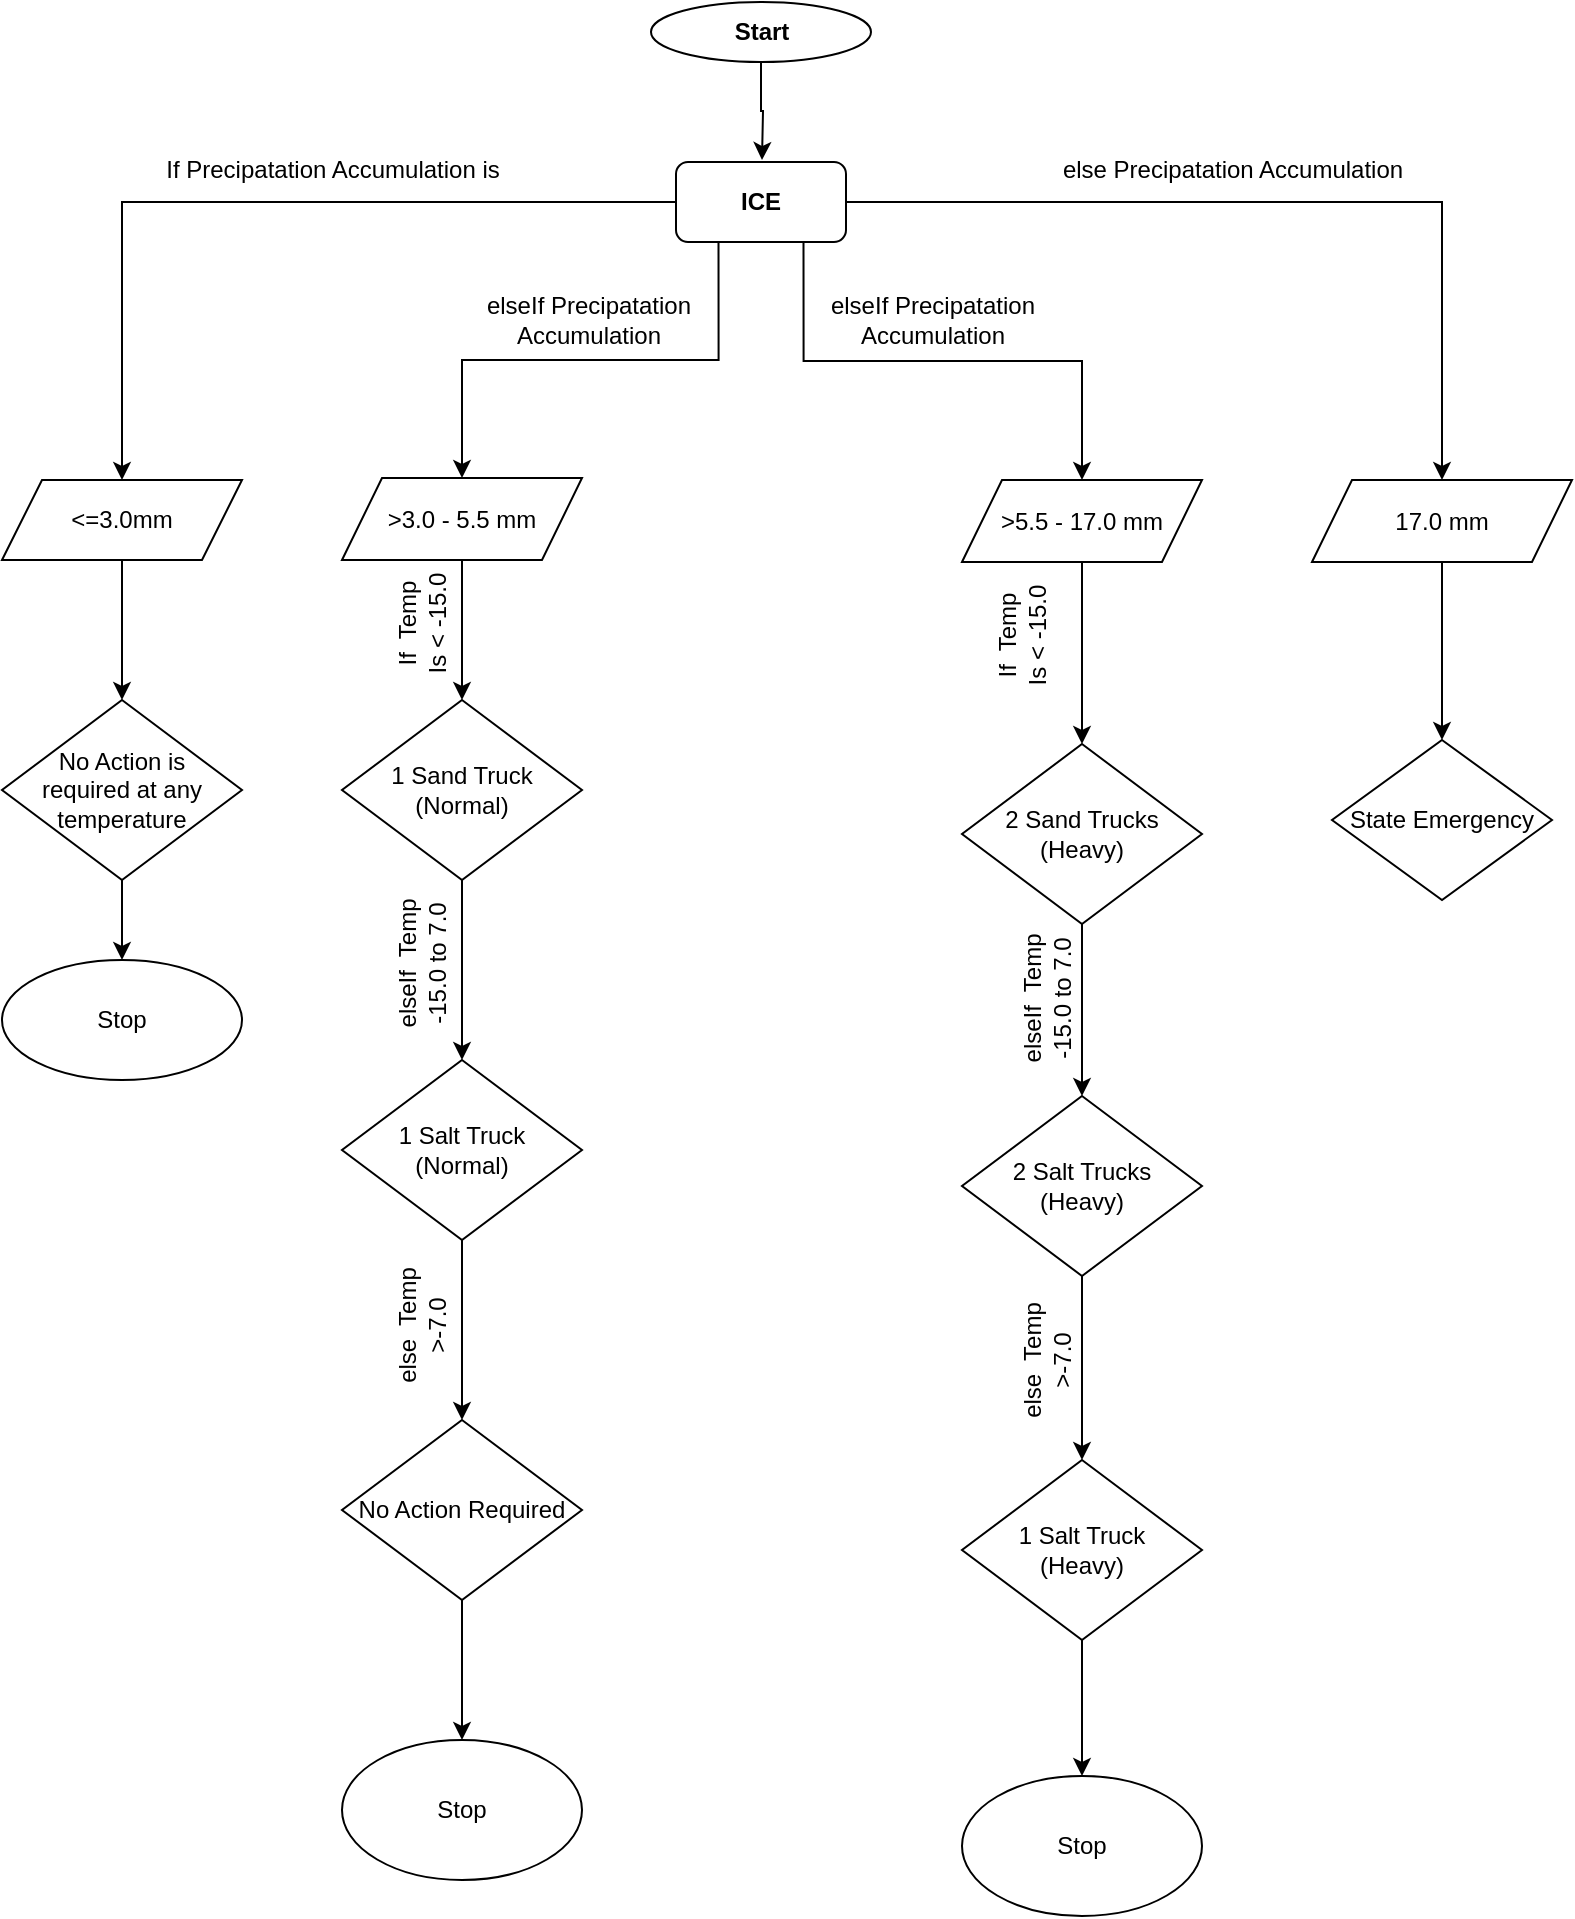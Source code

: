<mxfile version="20.8.16" type="device"><diagram name="Page-1" id="Esydzy0AW8a05ZX_YVEc"><mxGraphModel dx="472" dy="827" grid="1" gridSize="10" guides="1" tooltips="1" connect="1" arrows="1" fold="1" page="1" pageScale="1" pageWidth="850" pageHeight="1100" math="0" shadow="0"><root><mxCell id="0"/><mxCell id="1" parent="0"/><mxCell id="GQXYnoxeSYOtx_p6uRaL-3" style="edgeStyle=orthogonalEdgeStyle;rounded=0;orthogonalLoop=1;jettySize=auto;html=1;exitX=0.5;exitY=1;exitDx=0;exitDy=0;" parent="1" source="GQXYnoxeSYOtx_p6uRaL-1" edge="1"><mxGeometry relative="1" as="geometry"><mxPoint x="420" y="120" as="targetPoint"/></mxGeometry></mxCell><mxCell id="GQXYnoxeSYOtx_p6uRaL-1" value="&lt;b&gt;Start&lt;/b&gt;" style="ellipse;whiteSpace=wrap;html=1;" parent="1" vertex="1"><mxGeometry x="364.5" y="41" width="110" height="30" as="geometry"/></mxCell><mxCell id="GQXYnoxeSYOtx_p6uRaL-20" style="edgeStyle=orthogonalEdgeStyle;rounded=0;orthogonalLoop=1;jettySize=auto;html=1;exitX=0;exitY=0.5;exitDx=0;exitDy=0;entryX=0.5;entryY=0;entryDx=0;entryDy=0;" parent="1" source="GQXYnoxeSYOtx_p6uRaL-4" target="GQXYnoxeSYOtx_p6uRaL-18" edge="1"><mxGeometry relative="1" as="geometry"/></mxCell><mxCell id="GQXYnoxeSYOtx_p6uRaL-23" style="edgeStyle=orthogonalEdgeStyle;rounded=0;orthogonalLoop=1;jettySize=auto;html=1;exitX=0.25;exitY=1;exitDx=0;exitDy=0;entryX=0.5;entryY=0;entryDx=0;entryDy=0;" parent="1" source="GQXYnoxeSYOtx_p6uRaL-4" target="GQXYnoxeSYOtx_p6uRaL-22" edge="1"><mxGeometry relative="1" as="geometry"/></mxCell><mxCell id="GQXYnoxeSYOtx_p6uRaL-26" style="edgeStyle=orthogonalEdgeStyle;rounded=0;orthogonalLoop=1;jettySize=auto;html=1;exitX=0.75;exitY=1;exitDx=0;exitDy=0;" parent="1" source="GQXYnoxeSYOtx_p6uRaL-4" target="GQXYnoxeSYOtx_p6uRaL-24" edge="1"><mxGeometry relative="1" as="geometry"/></mxCell><mxCell id="GQXYnoxeSYOtx_p6uRaL-30" style="edgeStyle=orthogonalEdgeStyle;rounded=0;orthogonalLoop=1;jettySize=auto;html=1;exitX=1;exitY=0.5;exitDx=0;exitDy=0;" parent="1" source="GQXYnoxeSYOtx_p6uRaL-4" target="GQXYnoxeSYOtx_p6uRaL-29" edge="1"><mxGeometry relative="1" as="geometry"/></mxCell><mxCell id="GQXYnoxeSYOtx_p6uRaL-4" value="&lt;b&gt;ICE&lt;/b&gt;" style="rounded=1;whiteSpace=wrap;html=1;" parent="1" vertex="1"><mxGeometry x="377" y="121" width="85" height="40" as="geometry"/></mxCell><mxCell id="GQXYnoxeSYOtx_p6uRaL-34" value="" style="edgeStyle=orthogonalEdgeStyle;rounded=0;orthogonalLoop=1;jettySize=auto;html=1;" parent="1" source="GQXYnoxeSYOtx_p6uRaL-18" target="GQXYnoxeSYOtx_p6uRaL-33" edge="1"><mxGeometry relative="1" as="geometry"/></mxCell><mxCell id="GQXYnoxeSYOtx_p6uRaL-18" value="&amp;lt;=3.0mm" style="shape=parallelogram;perimeter=parallelogramPerimeter;whiteSpace=wrap;html=1;fixedSize=1;fontFamily=Helvetica;fontSize=12;fontColor=default;align=center;strokeColor=default;fillColor=default;" parent="1" vertex="1"><mxGeometry x="40" y="280" width="120" height="40" as="geometry"/></mxCell><mxCell id="GQXYnoxeSYOtx_p6uRaL-43" style="edgeStyle=orthogonalEdgeStyle;rounded=0;orthogonalLoop=1;jettySize=auto;html=1;exitX=0.5;exitY=1;exitDx=0;exitDy=0;entryX=0.5;entryY=0;entryDx=0;entryDy=0;" parent="1" source="GQXYnoxeSYOtx_p6uRaL-22" target="GQXYnoxeSYOtx_p6uRaL-42" edge="1"><mxGeometry relative="1" as="geometry"/></mxCell><mxCell id="GQXYnoxeSYOtx_p6uRaL-22" value="&amp;gt;3.0 - 5.5 mm" style="shape=parallelogram;perimeter=parallelogramPerimeter;whiteSpace=wrap;html=1;fixedSize=1;fontFamily=Helvetica;fontSize=12;fontColor=default;align=center;strokeColor=default;fillColor=default;" parent="1" vertex="1"><mxGeometry x="210" y="279" width="120" height="41" as="geometry"/></mxCell><mxCell id="NonzngAE_I9_Q89VoVFk-11" style="edgeStyle=orthogonalEdgeStyle;rounded=0;orthogonalLoop=1;jettySize=auto;html=1;exitX=0.5;exitY=1;exitDx=0;exitDy=0;" edge="1" parent="1" source="GQXYnoxeSYOtx_p6uRaL-24" target="NonzngAE_I9_Q89VoVFk-2"><mxGeometry relative="1" as="geometry"/></mxCell><mxCell id="GQXYnoxeSYOtx_p6uRaL-24" value="&amp;gt;5.5 - 17.0 mm" style="shape=parallelogram;perimeter=parallelogramPerimeter;whiteSpace=wrap;html=1;fixedSize=1;fontFamily=Helvetica;fontSize=12;fontColor=default;align=center;strokeColor=default;fillColor=default;" parent="1" vertex="1"><mxGeometry x="520" y="280" width="120" height="41" as="geometry"/></mxCell><mxCell id="NonzngAE_I9_Q89VoVFk-13" style="edgeStyle=orthogonalEdgeStyle;rounded=0;orthogonalLoop=1;jettySize=auto;html=1;exitX=0.5;exitY=1;exitDx=0;exitDy=0;" edge="1" parent="1" source="GQXYnoxeSYOtx_p6uRaL-29" target="NonzngAE_I9_Q89VoVFk-12"><mxGeometry relative="1" as="geometry"/></mxCell><mxCell id="GQXYnoxeSYOtx_p6uRaL-29" value="17.0 mm" style="shape=parallelogram;perimeter=parallelogramPerimeter;whiteSpace=wrap;html=1;fixedSize=1;fontFamily=Helvetica;fontSize=12;fontColor=default;align=center;strokeColor=default;fillColor=default;" parent="1" vertex="1"><mxGeometry x="695" y="280" width="130" height="41" as="geometry"/></mxCell><mxCell id="GQXYnoxeSYOtx_p6uRaL-36" style="edgeStyle=orthogonalEdgeStyle;rounded=0;orthogonalLoop=1;jettySize=auto;html=1;exitX=0.5;exitY=1;exitDx=0;exitDy=0;" parent="1" source="GQXYnoxeSYOtx_p6uRaL-33" target="GQXYnoxeSYOtx_p6uRaL-35" edge="1"><mxGeometry relative="1" as="geometry"/></mxCell><mxCell id="GQXYnoxeSYOtx_p6uRaL-33" value="No Action is&lt;br&gt;required at any&lt;br&gt;temperature" style="rhombus;whiteSpace=wrap;html=1;" parent="1" vertex="1"><mxGeometry x="40" y="390" width="120" height="90" as="geometry"/></mxCell><mxCell id="GQXYnoxeSYOtx_p6uRaL-35" value="Stop" style="ellipse;whiteSpace=wrap;html=1;" parent="1" vertex="1"><mxGeometry x="40" y="520" width="120" height="60" as="geometry"/></mxCell><mxCell id="GQXYnoxeSYOtx_p6uRaL-37" value="If Precipatation Accumulation is" style="text;html=1;align=center;verticalAlign=middle;resizable=0;points=[];autosize=1;strokeColor=none;fillColor=none;" parent="1" vertex="1"><mxGeometry x="110" y="110" width="190" height="30" as="geometry"/></mxCell><mxCell id="GQXYnoxeSYOtx_p6uRaL-38" value="elseIf Precipatation&lt;br&gt;Accumulation" style="text;html=1;align=center;verticalAlign=middle;resizable=0;points=[];autosize=1;strokeColor=none;fillColor=none;" parent="1" vertex="1"><mxGeometry x="268" y="180" width="130" height="40" as="geometry"/></mxCell><mxCell id="GQXYnoxeSYOtx_p6uRaL-40" value="elseIf Precipatation&lt;br&gt;Accumulation" style="text;html=1;align=center;verticalAlign=middle;resizable=0;points=[];autosize=1;strokeColor=none;fillColor=none;" parent="1" vertex="1"><mxGeometry x="440" y="180" width="130" height="40" as="geometry"/></mxCell><mxCell id="GQXYnoxeSYOtx_p6uRaL-41" value="else Precipatation Accumulation" style="text;html=1;align=center;verticalAlign=middle;resizable=0;points=[];autosize=1;strokeColor=none;fillColor=none;" parent="1" vertex="1"><mxGeometry x="560" y="110" width="190" height="30" as="geometry"/></mxCell><mxCell id="GQXYnoxeSYOtx_p6uRaL-48" style="edgeStyle=orthogonalEdgeStyle;rounded=0;orthogonalLoop=1;jettySize=auto;html=1;exitX=0.5;exitY=1;exitDx=0;exitDy=0;entryX=0.5;entryY=0;entryDx=0;entryDy=0;" parent="1" source="GQXYnoxeSYOtx_p6uRaL-42" target="GQXYnoxeSYOtx_p6uRaL-47" edge="1"><mxGeometry relative="1" as="geometry"/></mxCell><mxCell id="GQXYnoxeSYOtx_p6uRaL-42" value="1 Sand Truck&lt;br&gt;(Normal)" style="rhombus;whiteSpace=wrap;html=1;" parent="1" vertex="1"><mxGeometry x="210" y="390" width="120" height="90" as="geometry"/></mxCell><mxCell id="GQXYnoxeSYOtx_p6uRaL-44" value="If&amp;nbsp; Temp&lt;br&gt;Is &amp;lt; -15.0" style="text;html=1;align=center;verticalAlign=middle;resizable=0;points=[];autosize=1;strokeColor=none;fillColor=none;rotation=-90;" parent="1" vertex="1"><mxGeometry x="215" y="332" width="70" height="40" as="geometry"/></mxCell><mxCell id="GQXYnoxeSYOtx_p6uRaL-53" style="edgeStyle=orthogonalEdgeStyle;rounded=0;orthogonalLoop=1;jettySize=auto;html=1;exitX=0.5;exitY=1;exitDx=0;exitDy=0;entryX=0.5;entryY=0;entryDx=0;entryDy=0;" parent="1" source="GQXYnoxeSYOtx_p6uRaL-47" target="GQXYnoxeSYOtx_p6uRaL-52" edge="1"><mxGeometry relative="1" as="geometry"/></mxCell><mxCell id="GQXYnoxeSYOtx_p6uRaL-47" value="1 Salt Truck&lt;br&gt;(Normal)" style="rhombus;whiteSpace=wrap;html=1;" parent="1" vertex="1"><mxGeometry x="210" y="570" width="120" height="90" as="geometry"/></mxCell><mxCell id="GQXYnoxeSYOtx_p6uRaL-49" value="elseIf&amp;nbsp; Temp&lt;br&gt;-15.0 to 7.0" style="text;html=1;align=center;verticalAlign=middle;resizable=0;points=[];autosize=1;strokeColor=none;fillColor=none;rotation=-90;" parent="1" vertex="1"><mxGeometry x="205" y="502" width="90" height="40" as="geometry"/></mxCell><mxCell id="GQXYnoxeSYOtx_p6uRaL-57" style="edgeStyle=orthogonalEdgeStyle;rounded=0;orthogonalLoop=1;jettySize=auto;html=1;exitX=0.5;exitY=1;exitDx=0;exitDy=0;" parent="1" source="GQXYnoxeSYOtx_p6uRaL-52" target="GQXYnoxeSYOtx_p6uRaL-56" edge="1"><mxGeometry relative="1" as="geometry"/></mxCell><mxCell id="GQXYnoxeSYOtx_p6uRaL-52" value="No Action Required" style="rhombus;whiteSpace=wrap;html=1;" parent="1" vertex="1"><mxGeometry x="210" y="750" width="120" height="90" as="geometry"/></mxCell><mxCell id="GQXYnoxeSYOtx_p6uRaL-54" value="else&amp;nbsp; Temp&lt;br&gt;&amp;gt;-7.0" style="text;html=1;align=center;verticalAlign=middle;resizable=0;points=[];autosize=1;strokeColor=none;fillColor=none;rotation=-90;" parent="1" vertex="1"><mxGeometry x="210" y="683" width="80" height="40" as="geometry"/></mxCell><mxCell id="GQXYnoxeSYOtx_p6uRaL-56" value="Stop" style="ellipse;whiteSpace=wrap;html=1;" parent="1" vertex="1"><mxGeometry x="210" y="910" width="120" height="70" as="geometry"/></mxCell><mxCell id="GQXYnoxeSYOtx_p6uRaL-69" value="If&amp;nbsp; Temp&lt;br&gt;Is &amp;lt; -15.0" style="text;html=1;align=center;verticalAlign=middle;resizable=0;points=[];autosize=1;strokeColor=none;fillColor=none;rotation=-90;" parent="1" vertex="1"><mxGeometry x="515" y="338" width="70" height="40" as="geometry"/></mxCell><mxCell id="NonzngAE_I9_Q89VoVFk-1" style="edgeStyle=orthogonalEdgeStyle;rounded=0;orthogonalLoop=1;jettySize=auto;html=1;exitX=0.5;exitY=1;exitDx=0;exitDy=0;entryX=0.5;entryY=0;entryDx=0;entryDy=0;" edge="1" parent="1" source="NonzngAE_I9_Q89VoVFk-2" target="NonzngAE_I9_Q89VoVFk-4"><mxGeometry relative="1" as="geometry"/></mxCell><mxCell id="NonzngAE_I9_Q89VoVFk-2" value="2 Sand Trucks&lt;br&gt;(Heavy)" style="rhombus;whiteSpace=wrap;html=1;" vertex="1" parent="1"><mxGeometry x="520" y="412" width="120" height="90" as="geometry"/></mxCell><mxCell id="NonzngAE_I9_Q89VoVFk-3" style="edgeStyle=orthogonalEdgeStyle;rounded=0;orthogonalLoop=1;jettySize=auto;html=1;exitX=0.5;exitY=1;exitDx=0;exitDy=0;entryX=0.5;entryY=0;entryDx=0;entryDy=0;" edge="1" parent="1" source="NonzngAE_I9_Q89VoVFk-4" target="NonzngAE_I9_Q89VoVFk-7"><mxGeometry relative="1" as="geometry"/></mxCell><mxCell id="NonzngAE_I9_Q89VoVFk-4" value="2 Salt Trucks&lt;br&gt;(Heavy)" style="rhombus;whiteSpace=wrap;html=1;" vertex="1" parent="1"><mxGeometry x="520" y="588" width="120" height="90" as="geometry"/></mxCell><mxCell id="NonzngAE_I9_Q89VoVFk-5" value="elseIf&amp;nbsp; Temp&lt;br&gt;-15.0 to 7.0" style="text;html=1;align=center;verticalAlign=middle;resizable=0;points=[];autosize=1;strokeColor=none;fillColor=none;rotation=-90;" vertex="1" parent="1"><mxGeometry x="517.5" y="520" width="90" height="40" as="geometry"/></mxCell><mxCell id="NonzngAE_I9_Q89VoVFk-6" style="edgeStyle=orthogonalEdgeStyle;rounded=0;orthogonalLoop=1;jettySize=auto;html=1;exitX=0.5;exitY=1;exitDx=0;exitDy=0;" edge="1" parent="1" source="NonzngAE_I9_Q89VoVFk-7" target="NonzngAE_I9_Q89VoVFk-9"><mxGeometry relative="1" as="geometry"/></mxCell><mxCell id="NonzngAE_I9_Q89VoVFk-7" value="1 Salt Truck&lt;br&gt;(Heavy)" style="rhombus;whiteSpace=wrap;html=1;" vertex="1" parent="1"><mxGeometry x="520" y="770" width="120" height="90" as="geometry"/></mxCell><mxCell id="NonzngAE_I9_Q89VoVFk-8" value="else&amp;nbsp; Temp&lt;br&gt;&amp;gt;-7.0" style="text;html=1;align=center;verticalAlign=middle;resizable=0;points=[];autosize=1;strokeColor=none;fillColor=none;rotation=-90;" vertex="1" parent="1"><mxGeometry x="522.5" y="701" width="80" height="40" as="geometry"/></mxCell><mxCell id="NonzngAE_I9_Q89VoVFk-9" value="Stop" style="ellipse;whiteSpace=wrap;html=1;" vertex="1" parent="1"><mxGeometry x="520" y="928" width="120" height="70" as="geometry"/></mxCell><mxCell id="NonzngAE_I9_Q89VoVFk-12" value="State Emergency" style="rhombus;whiteSpace=wrap;html=1;" vertex="1" parent="1"><mxGeometry x="705" y="410" width="110" height="80" as="geometry"/></mxCell></root></mxGraphModel></diagram></mxfile>